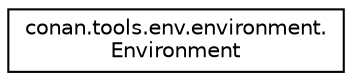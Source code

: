 digraph "Graphical Class Hierarchy"
{
 // LATEX_PDF_SIZE
  edge [fontname="Helvetica",fontsize="10",labelfontname="Helvetica",labelfontsize="10"];
  node [fontname="Helvetica",fontsize="10",shape=record];
  rankdir="LR";
  Node0 [label="conan.tools.env.environment.\lEnvironment",height=0.2,width=0.4,color="black", fillcolor="white", style="filled",URL="$classconan_1_1tools_1_1env_1_1environment_1_1Environment.html",tooltip=" "];
}
